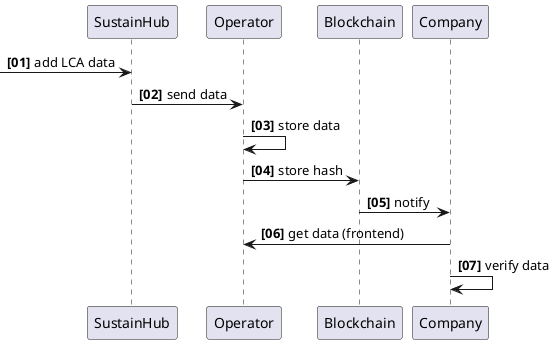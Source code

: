 @startuml
autonumber "<b>[00]"

participant "SustainHub" as SUS
participant "Operator" as OP
participant "Blockchain" as BC
participant "Company" as COMP


-> SUS: add LCA data
SUS -> OP: send data
OP -> OP: store data
OP -> BC: store hash
BC -> COMP: notify
COMP -> OP: get data (frontend)
COMP -> COMP: verify data

@enduml